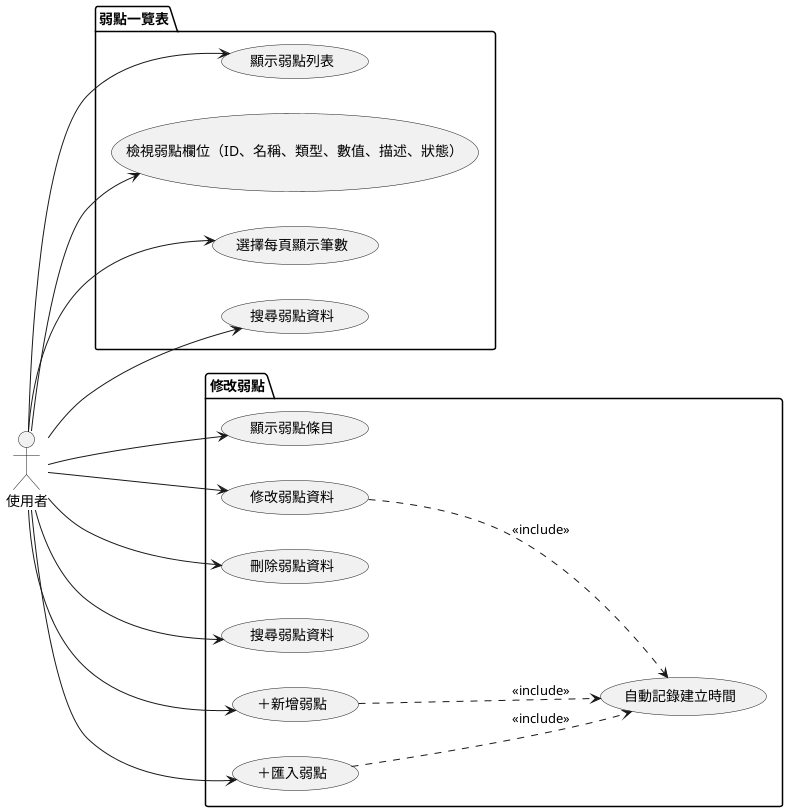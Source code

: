 @startuml vulnerability_overview

left to right direction

actor 使用者

package "弱點一覽表" {
    usecase "顯示弱點列表" as UC1
    usecase "檢視弱點欄位（ID、名稱、類型、數值、描述、狀態）" as UC2
    usecase "選擇每頁顯示筆數" as UC3
    usecase "搜尋弱點資料" as UC4
}

package "修改弱點" {
    usecase "顯示弱點條目" as UC5
    usecase "修改弱點資料" as UC6
    usecase "刪除弱點資料" as UC7
    usecase "搜尋弱點資料" as UC8
    usecase "＋新增弱點" as UC9
    usecase "＋匯入弱點" as UC10
    usecase "自動記錄建立時間" as UC11
}

UC6 .down.> UC11 : <<include>>
UC9 .down.> UC11 : <<include>>
UC10 .down.> UC11 : <<include>>

使用者 --> UC1
使用者 --> UC2
使用者 --> UC3
使用者 --> UC4
使用者 --> UC5
使用者 --> UC6
使用者 --> UC7
使用者 --> UC8
使用者 --> UC9
使用者 --> UC10

@enduml
